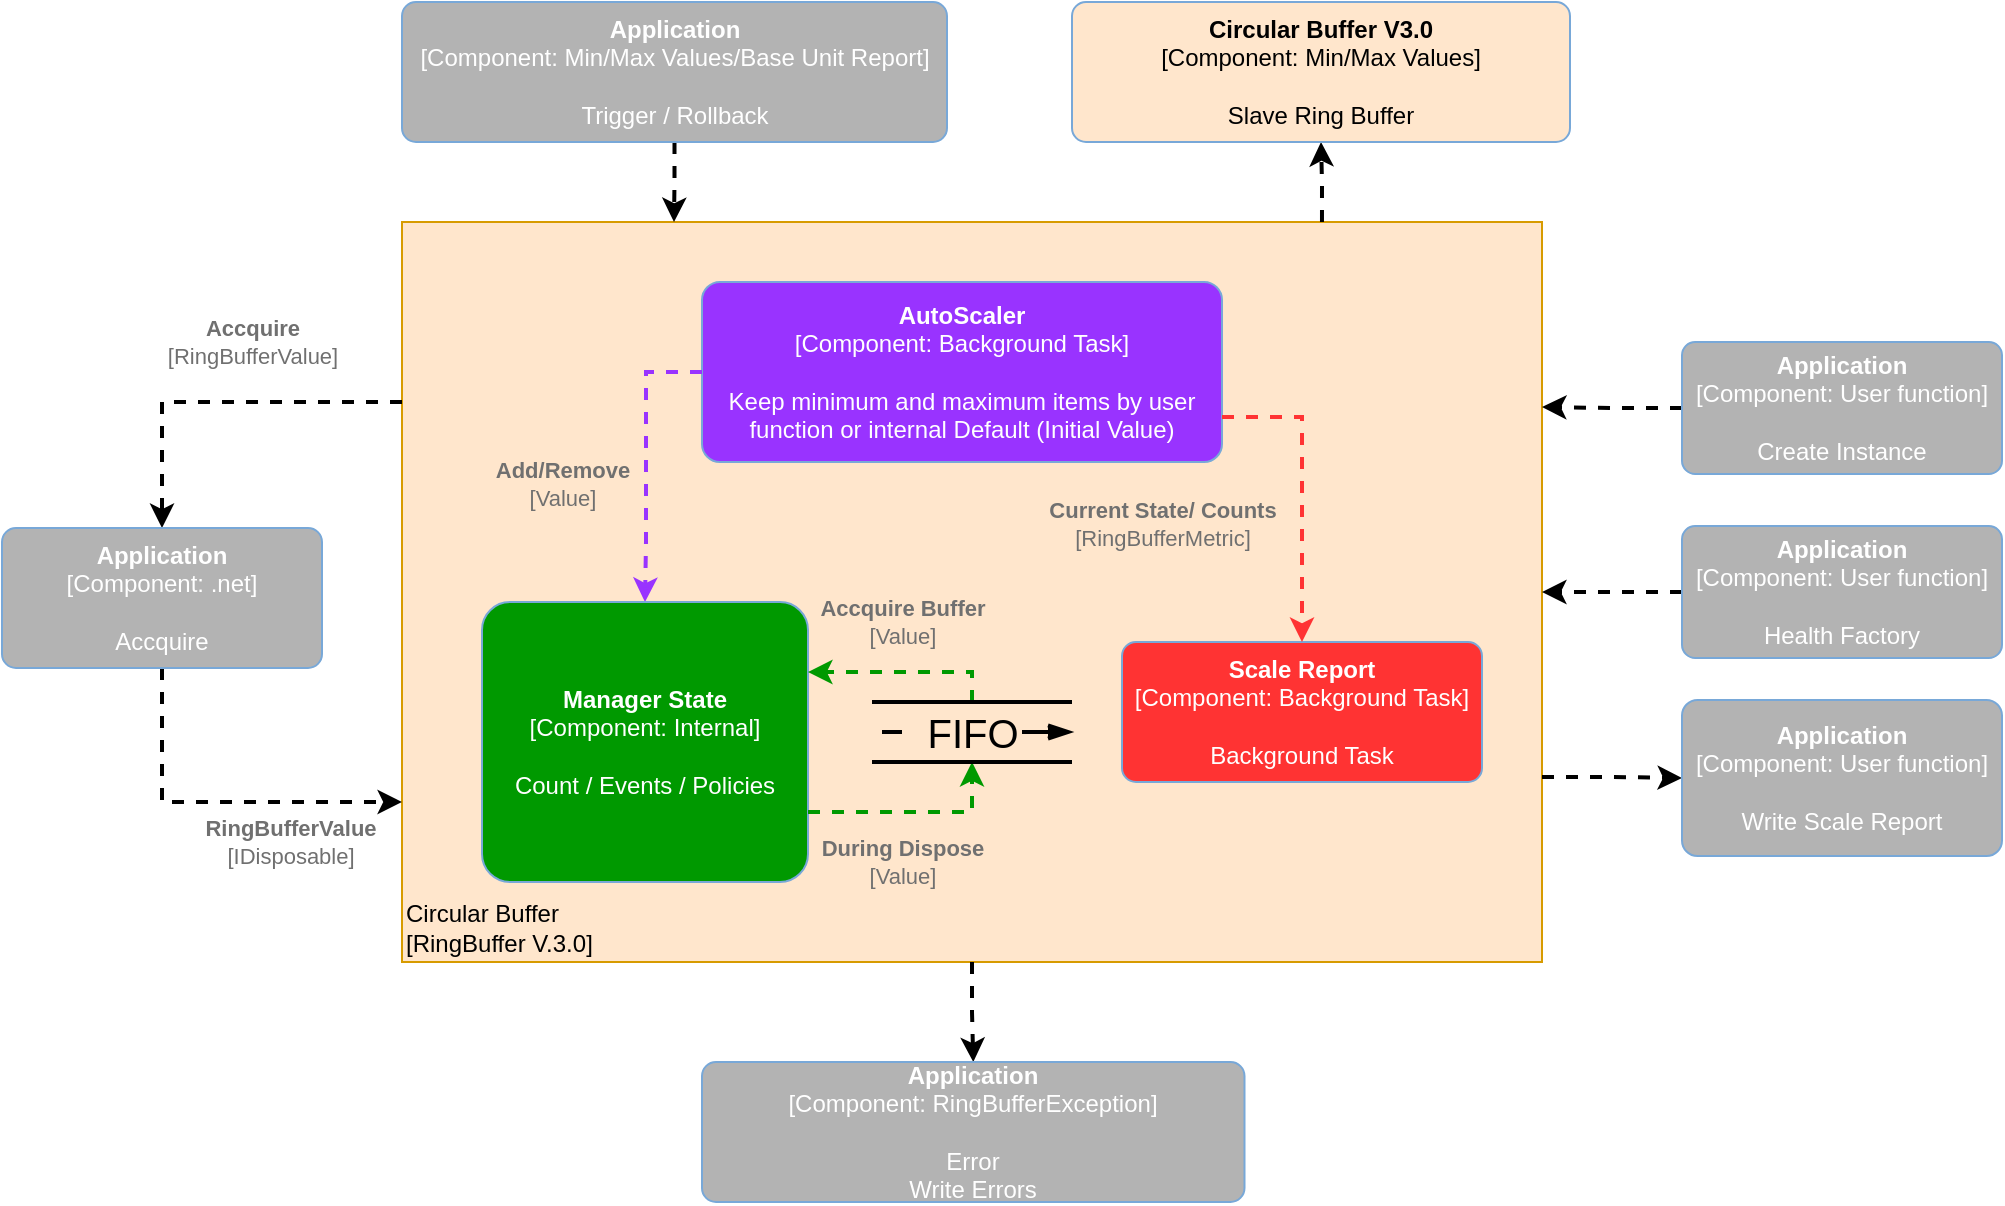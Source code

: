 <mxfile version="15.2.5" type="device"><diagram id="SKhKp4L06CGvSO7_5HvF" name="Page-1"><mxGraphModel dx="1086" dy="806" grid="1" gridSize="10" guides="1" tooltips="1" connect="1" arrows="1" fold="1" page="1" pageScale="1" pageWidth="827" pageHeight="1169" math="0" shadow="0"><root><mxCell id="0"/><mxCell id="1" parent="0"/><object placeholders="1" c4Name="Circular Buffer" c4Type="ExecutionEnvironment" c4Application="RingBuffer V.3.0" label="&lt;div style=&quot;text-align: left&quot;&gt;%c4Name%&lt;/div&gt;&lt;div style=&quot;text-align: left&quot;&gt;[%c4Application%]&lt;/div&gt;" id="LtZqD3Pj0FnWDJnHlD2P-1"><mxCell style="rounded=1;whiteSpace=wrap;html=1;labelBackgroundColor=none;fillColor=#FFE6CC;align=left;arcSize=0;strokeColor=#d79b00;verticalAlign=bottom;metaEdit=1;metaData={&quot;c4Type&quot;:{&quot;editable&quot;:false}};points=[[0.25,0,0],[0.5,0,0],[0.75,0,0],[1,0.25,0],[1,0.5,0],[1,0.75,0],[0.75,1,0],[0.5,1,0],[0.25,1,0],[0,0.75,0],[0,0.5,0],[0,0.25,0]];" parent="1" vertex="1"><mxGeometry x="230" y="130" width="570" height="370" as="geometry"/></mxCell></object><object placeholders="1" c4Type="Relationship" c4Technology="RingBufferValue" c4Description="Accquire" label="&lt;div style=&quot;text-align: left&quot;&gt;&lt;div style=&quot;text-align: center&quot;&gt;&lt;b&gt;%c4Description%&lt;/b&gt;&lt;/div&gt;&lt;div style=&quot;text-align: center&quot;&gt;[%c4Technology%]&lt;/div&gt;&lt;/div&gt;" id="LtZqD3Pj0FnWDJnHlD2P-3"><mxCell style="rounded=0;html=1;jettySize=auto;orthogonalLoop=1;strokeColor=#000000;strokeWidth=2;fontColor=#707070;jumpStyle=none;dashed=1;metaEdit=1;metaData={&quot;c4Type&quot;:{&quot;editable&quot;:false}};edgeStyle=orthogonalEdgeStyle;entryX=0.5;entryY=0;entryDx=0;entryDy=0;entryPerimeter=0;" parent="1" target="WGA8cgyegpT5jS9Jvo8Z-2" edge="1"><mxGeometry x="-0.176" y="-30" width="160" relative="1" as="geometry"><mxPoint x="230" y="220" as="sourcePoint"/><mxPoint x="105" y="210" as="targetPoint"/><Array as="points"><mxPoint x="110" y="220"/></Array><mxPoint as="offset"/></mxGeometry></mxCell></object><object placeholders="1" c4Type="Relationship" c4Technology="IDisposable" c4Description="RingBufferValue" label="&lt;div style=&quot;text-align: left&quot;&gt;&lt;div style=&quot;text-align: center&quot;&gt;&lt;b&gt;%c4Description%&lt;/b&gt;&lt;/div&gt;&lt;div style=&quot;text-align: center&quot;&gt;[%c4Technology%]&lt;/div&gt;&lt;/div&gt;" id="LtZqD3Pj0FnWDJnHlD2P-4"><mxCell style="rounded=0;html=1;jettySize=auto;orthogonalLoop=1;strokeColor=#000000;strokeWidth=2;fontColor=#707070;jumpStyle=none;dashed=1;metaEdit=1;metaData={&quot;c4Type&quot;:{&quot;editable&quot;:false}};exitX=0.5;exitY=1;exitDx=0;exitDy=0;exitPerimeter=0;edgeStyle=orthogonalEdgeStyle;" parent="1" source="WGA8cgyegpT5jS9Jvo8Z-2" edge="1"><mxGeometry x="0.4" y="-20" width="160" relative="1" as="geometry"><mxPoint x="105" y="350" as="sourcePoint"/><mxPoint x="230" y="420" as="targetPoint"/><Array as="points"><mxPoint x="110" y="420"/></Array><mxPoint as="offset"/></mxGeometry></mxCell></object><object placeholders="1" c4Name="AutoScaler" c4Type="Component" c4Technology="Background Task" c4Description="Keep minimum and maximum items by user function or internal Default (Initial Value)" label="&lt;b&gt;%c4Name%&lt;/b&gt;&lt;div&gt;[%c4Type%: %c4Technology%]&lt;/div&gt;&lt;br&gt;&lt;div&gt;%c4Description%&lt;/div&gt;" id="HuwA8I4IRFJccPy0onyr-1"><mxCell style="rounded=1;whiteSpace=wrap;html=1;labelBackgroundColor=none;fillColor=#9933FF;fontColor=#ffffff;align=center;arcSize=10;strokeColor=#78A8D8;metaEdit=1;metaData={&quot;c4Type&quot;:{&quot;editable&quot;:false}};points=[[0.25,0,0],[0.5,0,0],[0.75,0,0],[1,0.25,0],[1,0.5,0],[1,0.75,0],[0.75,1,0],[0.5,1,0],[0.25,1,0],[0,0.75,0],[0,0.5,0],[0,0.25,0]];" parent="1" vertex="1"><mxGeometry x="380" y="160" width="260" height="90" as="geometry"/></mxCell></object><mxCell id="coI2okFud7eQJbKopKoz-4" style="edgeStyle=orthogonalEdgeStyle;rounded=0;orthogonalLoop=1;jettySize=auto;html=1;exitX=0;exitY=0.5;exitDx=0;exitDy=0;exitPerimeter=0;entryX=1;entryY=0.25;entryDx=0;entryDy=0;entryPerimeter=0;strokeWidth=2;dashed=1;" parent="1" source="HuwA8I4IRFJccPy0onyr-2" target="LtZqD3Pj0FnWDJnHlD2P-1" edge="1"><mxGeometry relative="1" as="geometry"/></mxCell><object placeholders="1" c4Name="Application" c4Type="Component" c4Technology="User function" c4Description="Create Instance" label="&lt;b&gt;%c4Name%&lt;/b&gt;&lt;div&gt;[%c4Type%: %c4Technology%]&lt;/div&gt;&lt;br&gt;&lt;div&gt;%c4Description%&lt;/div&gt;" id="HuwA8I4IRFJccPy0onyr-2"><mxCell style="rounded=1;whiteSpace=wrap;html=1;labelBackgroundColor=none;fillColor=#B3B3B3;fontColor=#ffffff;align=center;arcSize=10;strokeColor=#78A8D8;metaEdit=1;metaData={&quot;c4Type&quot;:{&quot;editable&quot;:false}};points=[[0.25,0,0],[0.5,0,0],[0.75,0,0],[1,0.25,0],[1,0.5,0],[1,0.75,0],[0.75,1,0],[0.5,1,0],[0.25,1,0],[0,0.75,0],[0,0.5,0],[0,0.25,0]];" parent="1" vertex="1"><mxGeometry x="870" y="190" width="160" height="66" as="geometry"/></mxCell></object><object placeholders="1" c4Name="Scale Report" c4Type="Component" c4Technology="Background Task" c4Description="Background Task" label="&lt;b&gt;%c4Name%&lt;/b&gt;&lt;div&gt;[%c4Type%: %c4Technology%]&lt;/div&gt;&lt;br&gt;&lt;div&gt;%c4Description%&lt;/div&gt;" id="HuwA8I4IRFJccPy0onyr-6"><mxCell style="rounded=1;whiteSpace=wrap;html=1;labelBackgroundColor=none;fillColor=#FF3333;fontColor=#ffffff;align=center;arcSize=10;strokeColor=#78A8D8;metaEdit=1;metaData={&quot;c4Type&quot;:{&quot;editable&quot;:false}};points=[[0.25,0,0],[0.5,0,0],[0.75,0,0],[1,0.25,0],[1,0.5,0],[1,0.75,0],[0.75,1,0],[0.5,1,0],[0.25,1,0],[0,0.75,0],[0,0.5,0],[0,0.25,0]];" parent="1" vertex="1"><mxGeometry x="590" y="340" width="180" height="70" as="geometry"/></mxCell></object><object placeholders="1" c4Type="Relationship" c4Technology="Value" c4Description="Add/Remove " label="&lt;div style=&quot;text-align: left&quot;&gt;&lt;div style=&quot;text-align: center&quot;&gt;&lt;b&gt;%c4Description%&lt;/b&gt;&lt;/div&gt;&lt;div style=&quot;text-align: center&quot;&gt;[%c4Technology%]&lt;/div&gt;&lt;/div&gt;" id="HuwA8I4IRFJccPy0onyr-12"><mxCell style="edgeStyle=orthogonalEdgeStyle;rounded=0;html=1;jettySize=auto;orthogonalLoop=1;strokeColor=#9933FF;strokeWidth=2;fontColor=#707070;jumpStyle=none;dashed=1;metaEdit=1;metaData={&quot;c4Type&quot;:{&quot;editable&quot;:false}};exitX=0;exitY=0.5;exitDx=0;exitDy=0;exitPerimeter=0;labelBackgroundColor=none;entryX=0.5;entryY=0;entryDx=0;entryDy=0;entryPerimeter=0;" parent="1" source="HuwA8I4IRFJccPy0onyr-1" target="HuwA8I4IRFJccPy0onyr-15" edge="1"><mxGeometry x="0.161" y="-42" width="160" relative="1" as="geometry"><mxPoint x="490" y="220" as="sourcePoint"/><mxPoint x="530" y="275" as="targetPoint"/><Array as="points"><mxPoint x="352" y="205"/><mxPoint x="352" y="290"/></Array><mxPoint as="offset"/></mxGeometry></mxCell></object><mxCell id="coI2okFud7eQJbKopKoz-3" style="edgeStyle=orthogonalEdgeStyle;rounded=0;orthogonalLoop=1;jettySize=auto;html=1;exitX=0.5;exitY=1;exitDx=0;exitDy=0;exitPerimeter=0;strokeWidth=2;dashed=1;" parent="1" source="LtZqD3Pj0FnWDJnHlD2P-1" target="coI2okFud7eQJbKopKoz-1" edge="1"><mxGeometry relative="1" as="geometry"/></mxCell><object placeholders="1" c4Name="Manager State" c4Type="Component" c4Technology="Internal" c4Description="Count / Events / Policies" label="&lt;b&gt;%c4Name%&lt;/b&gt;&lt;div&gt;[%c4Type%: %c4Technology%]&lt;/div&gt;&lt;br&gt;&lt;div&gt;%c4Description%&lt;/div&gt;" id="HuwA8I4IRFJccPy0onyr-15"><mxCell style="rounded=1;whiteSpace=wrap;html=1;labelBackgroundColor=none;fillColor=#009900;fontColor=#ffffff;align=center;arcSize=10;strokeColor=#78A8D8;metaEdit=1;metaData={&quot;c4Type&quot;:{&quot;editable&quot;:false}};points=[[0.25,0,0],[0.5,0,0],[0.75,0,0],[1,0.25,0],[1,0.5,0],[1,0.75,0],[0.75,1,0],[0.5,1,0],[0.25,1,0],[0,0.75,0],[0,0.5,0],[0,0.25,0]];" parent="1" vertex="1"><mxGeometry x="270" y="320" width="163" height="140" as="geometry"/></mxCell></object><object placeholders="1" c4Type="Relationship" c4Technology="RingBufferMetric" c4Description="Current State/ Counts" label="&lt;div style=&quot;text-align: left&quot;&gt;&lt;div style=&quot;text-align: center&quot;&gt;&lt;b&gt;%c4Description%&lt;/b&gt;&lt;/div&gt;&lt;div style=&quot;text-align: center&quot;&gt;[%c4Technology%]&lt;/div&gt;&lt;/div&gt;" id="HuwA8I4IRFJccPy0onyr-19"><mxCell style="edgeStyle=orthogonalEdgeStyle;rounded=0;html=1;jettySize=auto;orthogonalLoop=1;strokeColor=#FF3333;strokeWidth=2;fontColor=#707070;jumpStyle=none;dashed=1;metaEdit=1;metaData={&quot;c4Type&quot;:{&quot;editable&quot;:false}};exitX=1;exitY=0.75;exitDx=0;exitDy=0;exitPerimeter=0;fillColor=#FF3333;labelBackgroundColor=none;" parent="1" source="HuwA8I4IRFJccPy0onyr-1" target="HuwA8I4IRFJccPy0onyr-6" edge="1"><mxGeometry x="-1" y="-60" width="160" relative="1" as="geometry"><mxPoint x="440" y="440" as="sourcePoint"/><mxPoint x="680" y="475" as="targetPoint"/><mxPoint x="-30" y="-7" as="offset"/><Array as="points"><mxPoint x="680" y="228"/></Array></mxGeometry></mxCell></object><object placeholders="1" c4Type="Relationship" c4Technology="Value" c4Description="Accquire Buffer" label="&lt;div style=&quot;text-align: left&quot;&gt;&lt;div style=&quot;text-align: center&quot;&gt;&lt;b&gt;%c4Description%&lt;/b&gt;&lt;/div&gt;&lt;div style=&quot;text-align: center&quot;&gt;[%c4Technology%]&lt;/div&gt;&lt;/div&gt;" id="HuwA8I4IRFJccPy0onyr-26"><mxCell style="edgeStyle=orthogonalEdgeStyle;rounded=0;html=1;jettySize=auto;orthogonalLoop=1;strokeColor=#009900;strokeWidth=2;fontColor=#707070;jumpStyle=none;dashed=1;metaEdit=1;metaData={&quot;c4Type&quot;:{&quot;editable&quot;:false}};fillColor=#009900;entryX=1;entryY=0.25;entryDx=0;entryDy=0;entryPerimeter=0;exitX=0.5;exitY=0;exitDx=0;exitDy=0;labelBackgroundColor=none;" parent="1" source="HuwA8I4IRFJccPy0onyr-11" target="HuwA8I4IRFJccPy0onyr-15" edge="1"><mxGeometry x="0.031" y="-25" width="160" relative="1" as="geometry"><mxPoint x="550" y="293" as="sourcePoint"/><mxPoint x="433" y="340" as="targetPoint"/><Array as="points"><mxPoint x="515" y="355"/></Array><mxPoint as="offset"/></mxGeometry></mxCell></object><object placeholders="1" c4Type="Relationship" c4Technology="Value" c4Description="During Dispose" label="&lt;div style=&quot;text-align: left&quot;&gt;&lt;div style=&quot;text-align: center&quot;&gt;&lt;b&gt;%c4Description%&lt;/b&gt;&lt;/div&gt;&lt;div style=&quot;text-align: center&quot;&gt;[%c4Technology%]&lt;/div&gt;&lt;/div&gt;" id="FamirULIeU2soEENvo0W-2"><mxCell style="edgeStyle=orthogonalEdgeStyle;rounded=0;html=1;jettySize=auto;orthogonalLoop=1;strokeColor=#009900;strokeWidth=2;fontColor=#707070;jumpStyle=none;dashed=1;metaEdit=1;metaData={&quot;c4Type&quot;:{&quot;editable&quot;:false}};exitX=1;exitY=0.75;exitDx=0;exitDy=0;exitPerimeter=0;startArrow=none;entryX=0.5;entryY=1;entryDx=0;entryDy=0;labelBackgroundColor=none;" parent="1" source="HuwA8I4IRFJccPy0onyr-15" target="HuwA8I4IRFJccPy0onyr-11" edge="1"><mxGeometry x="-0.121" y="-25" width="160" relative="1" as="geometry"><mxPoint x="532" y="330" as="sourcePoint"/><mxPoint x="580" y="390" as="targetPoint"/><Array as="points"><mxPoint x="515" y="425"/></Array><mxPoint as="offset"/></mxGeometry></mxCell></object><mxCell id="coI2okFud7eQJbKopKoz-5" style="edgeStyle=orthogonalEdgeStyle;rounded=0;orthogonalLoop=1;jettySize=auto;html=1;strokeWidth=2;dashed=1;exitX=1;exitY=0.75;exitDx=0;exitDy=0;exitPerimeter=0;" parent="1" source="LtZqD3Pj0FnWDJnHlD2P-1" target="uDWLv8_23D1fa2bY0Wyb-4" edge="1"><mxGeometry relative="1" as="geometry"/></mxCell><object placeholders="1" c4Name="Application" c4Type="Component" c4Technology="User function" c4Description="Write Scale Report" label="&lt;b&gt;%c4Name%&lt;/b&gt;&lt;div&gt;[%c4Type%: %c4Technology%]&lt;/div&gt;&lt;br&gt;&lt;div&gt;%c4Description%&lt;/div&gt;" id="uDWLv8_23D1fa2bY0Wyb-4"><mxCell style="rounded=1;whiteSpace=wrap;html=1;labelBackgroundColor=none;fillColor=#B3B3B3;fontColor=#ffffff;align=center;arcSize=10;strokeColor=#78A8D8;metaEdit=1;metaData={&quot;c4Type&quot;:{&quot;editable&quot;:false}};points=[[0.25,0,0],[0.5,0,0],[0.75,0,0],[1,0.25,0],[1,0.5,0],[1,0.75,0],[0.75,1,0],[0.5,1,0],[0.25,1,0],[0,0.75,0],[0,0.5,0],[0,0.25,0]];" parent="1" vertex="1"><mxGeometry x="870" y="369" width="160" height="78" as="geometry"/></mxCell></object><mxCell id="HuwA8I4IRFJccPy0onyr-11" value="FIFO" style="strokeWidth=2;html=1;shape=mxgraph.lean_mapping.fifo_sequence_flow;pointerEvents=1;fontStyle=0;fontSize=20;align=center;" parent="1" vertex="1"><mxGeometry x="465" y="370" width="100" height="30" as="geometry"/></mxCell><object placeholders="1" c4Name="Application" c4Type="Component" c4Technology=".net" c4Description="Accquire" label="&lt;b&gt;%c4Name%&lt;/b&gt;&lt;div&gt;[%c4Type%: %c4Technology%]&lt;/div&gt;&lt;br&gt;&lt;div&gt;%c4Description%&lt;/div&gt;" id="WGA8cgyegpT5jS9Jvo8Z-2"><mxCell style="rounded=1;whiteSpace=wrap;html=1;labelBackgroundColor=none;fillColor=#B3B3B3;fontColor=#ffffff;align=center;arcSize=10;strokeColor=#78A8D8;metaEdit=1;metaData={&quot;c4Type&quot;:{&quot;editable&quot;:false}};points=[[0.25,0,0],[0.5,0,0],[0.75,0,0],[1,0.25,0],[1,0.5,0],[1,0.75,0],[0.75,1,0],[0.5,1,0],[0.25,1,0],[0,0.75,0],[0,0.5,0],[0,0.25,0]];" parent="1" vertex="1"><mxGeometry x="30" y="283" width="160" height="70" as="geometry"/></mxCell></object><mxCell id="WGA8cgyegpT5jS9Jvo8Z-5" style="edgeStyle=orthogonalEdgeStyle;rounded=0;orthogonalLoop=1;jettySize=auto;html=1;labelBackgroundColor=none;strokeWidth=2;dashed=1;strokeColor=#000000;" parent="1" source="WGA8cgyegpT5jS9Jvo8Z-4" edge="1"><mxGeometry relative="1" as="geometry"><mxPoint x="366" y="130" as="targetPoint"/></mxGeometry></mxCell><object placeholders="1" c4Name="Application" c4Type="Component" c4Technology="Min/Max Values/Base Unit Report" c4Description="Trigger / Rollback" label="&lt;b&gt;%c4Name%&lt;/b&gt;&lt;div&gt;[%c4Type%: %c4Technology%]&lt;/div&gt;&lt;br&gt;&lt;div&gt;%c4Description%&lt;/div&gt;" id="WGA8cgyegpT5jS9Jvo8Z-4"><mxCell style="rounded=1;whiteSpace=wrap;html=1;labelBackgroundColor=none;fillColor=#B3B3B3;fontColor=#ffffff;align=center;arcSize=10;strokeColor=#78A8D8;metaEdit=1;metaData={&quot;c4Type&quot;:{&quot;editable&quot;:false}};points=[[0.25,0,0],[0.5,0,0],[0.75,0,0],[1,0.25,0],[1,0.5,0],[1,0.75,0],[0.75,1,0],[0.5,1,0],[0.25,1,0],[0,0.75,0],[0,0.5,0],[0,0.25,0]];" parent="1" vertex="1"><mxGeometry x="230" y="20" width="272.5" height="70" as="geometry"/></mxCell></object><object placeholders="1" c4Name="Application" c4Type="Component" c4Technology="RingBufferException" c4Description="Error &#10;Write Errors" label="&lt;b&gt;%c4Name%&lt;/b&gt;&lt;div&gt;[%c4Type%: %c4Technology%]&lt;/div&gt;&lt;br&gt;&lt;div&gt;%c4Description%&lt;/div&gt;" id="coI2okFud7eQJbKopKoz-1"><mxCell style="rounded=1;whiteSpace=wrap;html=1;labelBackgroundColor=none;fillColor=#B3B3B3;fontColor=#ffffff;align=center;arcSize=10;strokeColor=#78A8D8;metaEdit=1;metaData={&quot;c4Type&quot;:{&quot;editable&quot;:false}};points=[[0.25,0,0],[0.5,0,0],[0.75,0,0],[1,0.25,0],[1,0.5,0],[1,0.75,0],[0.75,1,0],[0.5,1,0],[0.25,1,0],[0,0.75,0],[0,0.5,0],[0,0.25,0]];" parent="1" vertex="1"><mxGeometry x="380" y="550" width="271.25" height="70" as="geometry"/></mxCell></object><mxCell id="jTa30XoibFbN7gBV93md-2" style="edgeStyle=orthogonalEdgeStyle;rounded=0;orthogonalLoop=1;jettySize=auto;html=1;exitX=0;exitY=0.5;exitDx=0;exitDy=0;exitPerimeter=0;strokeWidth=2;dashed=1;" parent="1" source="jTa30XoibFbN7gBV93md-1" target="LtZqD3Pj0FnWDJnHlD2P-1" edge="1"><mxGeometry relative="1" as="geometry"/></mxCell><object placeholders="1" c4Name="Application" c4Type="Component" c4Technology="User function" c4Description="Health Factory" label="&lt;b&gt;%c4Name%&lt;/b&gt;&lt;div&gt;[%c4Type%: %c4Technology%]&lt;/div&gt;&lt;br&gt;&lt;div&gt;%c4Description%&lt;/div&gt;" id="jTa30XoibFbN7gBV93md-1"><mxCell style="rounded=1;whiteSpace=wrap;html=1;labelBackgroundColor=none;fillColor=#B3B3B3;fontColor=#ffffff;align=center;arcSize=10;strokeColor=#78A8D8;metaEdit=1;metaData={&quot;c4Type&quot;:{&quot;editable&quot;:false}};points=[[0.25,0,0],[0.5,0,0],[0.75,0,0],[1,0.25,0],[1,0.5,0],[1,0.75,0],[0.75,1,0],[0.5,1,0],[0.25,1,0],[0,0.75,0],[0,0.5,0],[0,0.25,0]];" parent="1" vertex="1"><mxGeometry x="870" y="282" width="160" height="66" as="geometry"/></mxCell></object><mxCell id="09K7Jv_GcssGxBSVvJuG-4" style="edgeStyle=orthogonalEdgeStyle;rounded=0;orthogonalLoop=1;jettySize=auto;html=1;strokeWidth=2;dashed=1;exitX=0.807;exitY=0;exitDx=0;exitDy=0;exitPerimeter=0;" edge="1" parent="1" source="LtZqD3Pj0FnWDJnHlD2P-1" target="09K7Jv_GcssGxBSVvJuG-2"><mxGeometry relative="1" as="geometry"/></mxCell><object placeholders="1" c4Name="Circular Buffer V3.0" c4Type="Component" c4Technology="Min/Max Values" c4Description="Slave Ring Buffer" label="&lt;b&gt;%c4Name%&lt;/b&gt;&lt;div&gt;[%c4Type%: %c4Technology%]&lt;/div&gt;&lt;br&gt;&lt;div&gt;%c4Description%&lt;/div&gt;" id="09K7Jv_GcssGxBSVvJuG-2"><mxCell style="rounded=1;whiteSpace=wrap;html=1;labelBackgroundColor=none;fillColor=#FFE6CC;fontColor=#000000;align=center;arcSize=10;strokeColor=#78A8D8;metaEdit=1;metaData={&quot;c4Type&quot;:{&quot;editable&quot;:false}};points=[[0.25,0,0],[0.5,0,0],[0.75,0,0],[1,0.25,0],[1,0.5,0],[1,0.75,0],[0.75,1,0],[0.5,1,0],[0.25,1,0],[0,0.75,0],[0,0.5,0],[0,0.25,0]];" vertex="1" parent="1"><mxGeometry x="565" y="20" width="249" height="70" as="geometry"/></mxCell></object></root></mxGraphModel></diagram></mxfile>